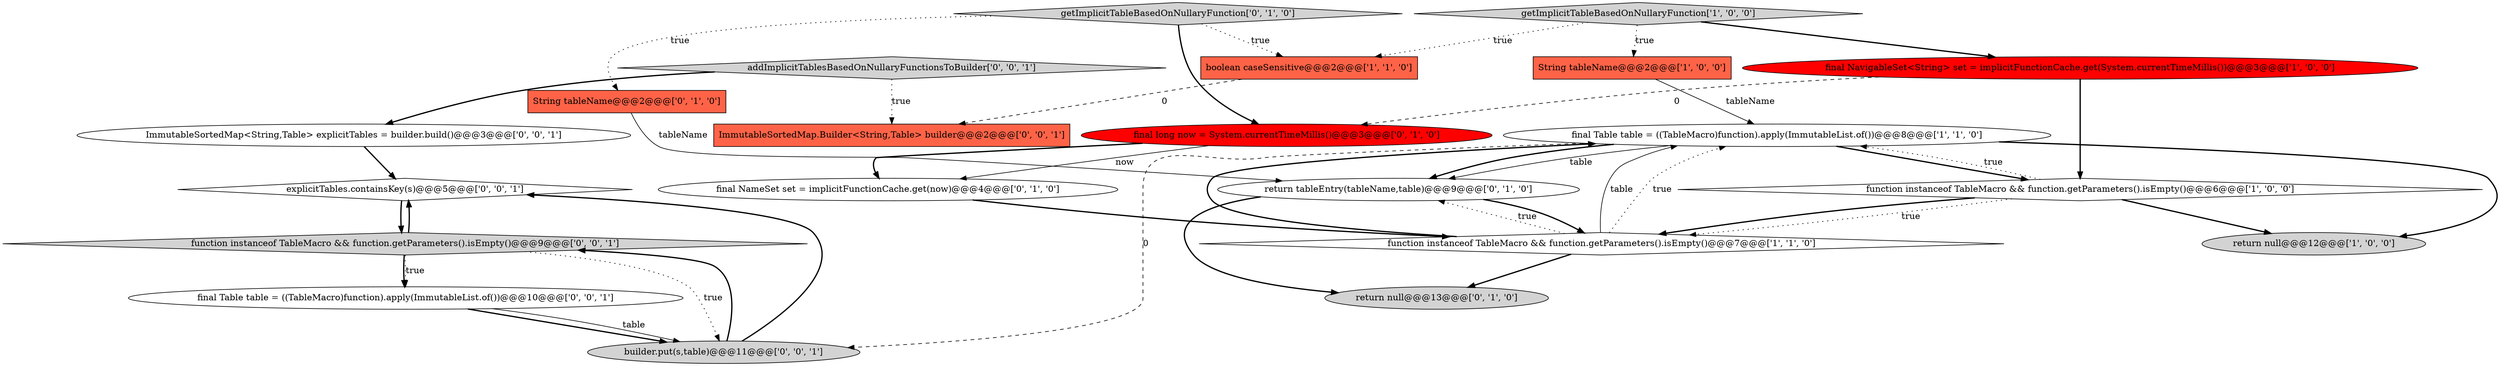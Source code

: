digraph {
17 [style = filled, label = "ImmutableSortedMap<String,Table> explicitTables = builder.build()@@@3@@@['0', '0', '1']", fillcolor = white, shape = ellipse image = "AAA0AAABBB3BBB"];
4 [style = filled, label = "return null@@@12@@@['1', '0', '0']", fillcolor = lightgray, shape = ellipse image = "AAA0AAABBB1BBB"];
9 [style = filled, label = "getImplicitTableBasedOnNullaryFunction['0', '1', '0']", fillcolor = lightgray, shape = diamond image = "AAA0AAABBB2BBB"];
2 [style = filled, label = "getImplicitTableBasedOnNullaryFunction['1', '0', '0']", fillcolor = lightgray, shape = diamond image = "AAA0AAABBB1BBB"];
3 [style = filled, label = "final Table table = ((TableMacro)function).apply(ImmutableList.of())@@@8@@@['1', '1', '0']", fillcolor = white, shape = ellipse image = "AAA0AAABBB1BBB"];
10 [style = filled, label = "return tableEntry(tableName,table)@@@9@@@['0', '1', '0']", fillcolor = white, shape = ellipse image = "AAA0AAABBB2BBB"];
11 [style = filled, label = "final NameSet set = implicitFunctionCache.get(now)@@@4@@@['0', '1', '0']", fillcolor = white, shape = ellipse image = "AAA0AAABBB2BBB"];
1 [style = filled, label = "boolean caseSensitive@@@2@@@['1', '1', '0']", fillcolor = tomato, shape = box image = "AAA0AAABBB1BBB"];
7 [style = filled, label = "function instanceof TableMacro && function.getParameters().isEmpty()@@@7@@@['1', '1', '0']", fillcolor = white, shape = diamond image = "AAA0AAABBB1BBB"];
12 [style = filled, label = "return null@@@13@@@['0', '1', '0']", fillcolor = lightgray, shape = ellipse image = "AAA0AAABBB2BBB"];
20 [style = filled, label = "explicitTables.containsKey(s)@@@5@@@['0', '0', '1']", fillcolor = white, shape = diamond image = "AAA0AAABBB3BBB"];
15 [style = filled, label = "builder.put(s,table)@@@11@@@['0', '0', '1']", fillcolor = lightgray, shape = ellipse image = "AAA0AAABBB3BBB"];
13 [style = filled, label = "final long now = System.currentTimeMillis()@@@3@@@['0', '1', '0']", fillcolor = red, shape = ellipse image = "AAA1AAABBB2BBB"];
14 [style = filled, label = "function instanceof TableMacro && function.getParameters().isEmpty()@@@9@@@['0', '0', '1']", fillcolor = lightgray, shape = diamond image = "AAA0AAABBB3BBB"];
18 [style = filled, label = "final Table table = ((TableMacro)function).apply(ImmutableList.of())@@@10@@@['0', '0', '1']", fillcolor = white, shape = ellipse image = "AAA0AAABBB3BBB"];
0 [style = filled, label = "String tableName@@@2@@@['1', '0', '0']", fillcolor = tomato, shape = box image = "AAA0AAABBB1BBB"];
19 [style = filled, label = "addImplicitTablesBasedOnNullaryFunctionsToBuilder['0', '0', '1']", fillcolor = lightgray, shape = diamond image = "AAA0AAABBB3BBB"];
8 [style = filled, label = "String tableName@@@2@@@['0', '1', '0']", fillcolor = tomato, shape = box image = "AAA0AAABBB2BBB"];
5 [style = filled, label = "final NavigableSet<String> set = implicitFunctionCache.get(System.currentTimeMillis())@@@3@@@['1', '0', '0']", fillcolor = red, shape = ellipse image = "AAA1AAABBB1BBB"];
6 [style = filled, label = "function instanceof TableMacro && function.getParameters().isEmpty()@@@6@@@['1', '0', '0']", fillcolor = white, shape = diamond image = "AAA0AAABBB1BBB"];
16 [style = filled, label = "ImmutableSortedMap.Builder<String,Table> builder@@@2@@@['0', '0', '1']", fillcolor = tomato, shape = box image = "AAA0AAABBB3BBB"];
5->13 [style = dashed, label="0"];
2->0 [style = dotted, label="true"];
7->10 [style = dotted, label="true"];
15->14 [style = bold, label=""];
7->12 [style = bold, label=""];
18->15 [style = bold, label=""];
3->6 [style = bold, label=""];
20->14 [style = bold, label=""];
19->17 [style = bold, label=""];
3->10 [style = solid, label="table"];
3->4 [style = bold, label=""];
13->11 [style = bold, label=""];
10->7 [style = bold, label=""];
7->3 [style = bold, label=""];
9->8 [style = dotted, label="true"];
3->10 [style = bold, label=""];
6->4 [style = bold, label=""];
14->15 [style = dotted, label="true"];
7->3 [style = solid, label="table"];
5->6 [style = bold, label=""];
8->10 [style = solid, label="tableName"];
7->3 [style = dotted, label="true"];
10->12 [style = bold, label=""];
2->1 [style = dotted, label="true"];
15->20 [style = bold, label=""];
1->16 [style = dashed, label="0"];
18->15 [style = solid, label="table"];
14->20 [style = bold, label=""];
9->1 [style = dotted, label="true"];
19->16 [style = dotted, label="true"];
6->7 [style = dotted, label="true"];
9->13 [style = bold, label=""];
3->15 [style = dashed, label="0"];
14->18 [style = bold, label=""];
0->3 [style = solid, label="tableName"];
6->7 [style = bold, label=""];
6->3 [style = dotted, label="true"];
14->18 [style = dotted, label="true"];
11->7 [style = bold, label=""];
13->11 [style = solid, label="now"];
2->5 [style = bold, label=""];
17->20 [style = bold, label=""];
}

